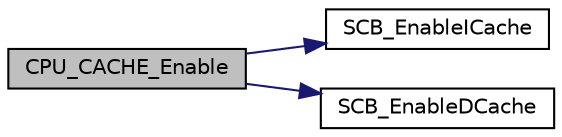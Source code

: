 digraph "CPU_CACHE_Enable"
{
  edge [fontname="Helvetica",fontsize="10",labelfontname="Helvetica",labelfontsize="10"];
  node [fontname="Helvetica",fontsize="10",shape=record];
  rankdir="LR";
  Node35 [label="CPU_CACHE_Enable",height=0.2,width=0.4,color="black", fillcolor="grey75", style="filled", fontcolor="black"];
  Node35 -> Node36 [color="midnightblue",fontsize="10",style="solid",fontname="Helvetica"];
  Node36 [label="SCB_EnableICache",height=0.2,width=0.4,color="black", fillcolor="white", style="filled",URL="$group___c_m_s_i_s___core___cache_functions.html#gaf9e7c6c8e16ada1f95e5bf5a03505b68",tooltip="Enable I-Cache. "];
  Node35 -> Node37 [color="midnightblue",fontsize="10",style="solid",fontname="Helvetica"];
  Node37 [label="SCB_EnableDCache",height=0.2,width=0.4,color="black", fillcolor="white", style="filled",URL="$group___c_m_s_i_s___core___cache_functions.html#ga63aa640d9006021a796a5dcf9c7180b6",tooltip="Enable D-Cache. "];
}
